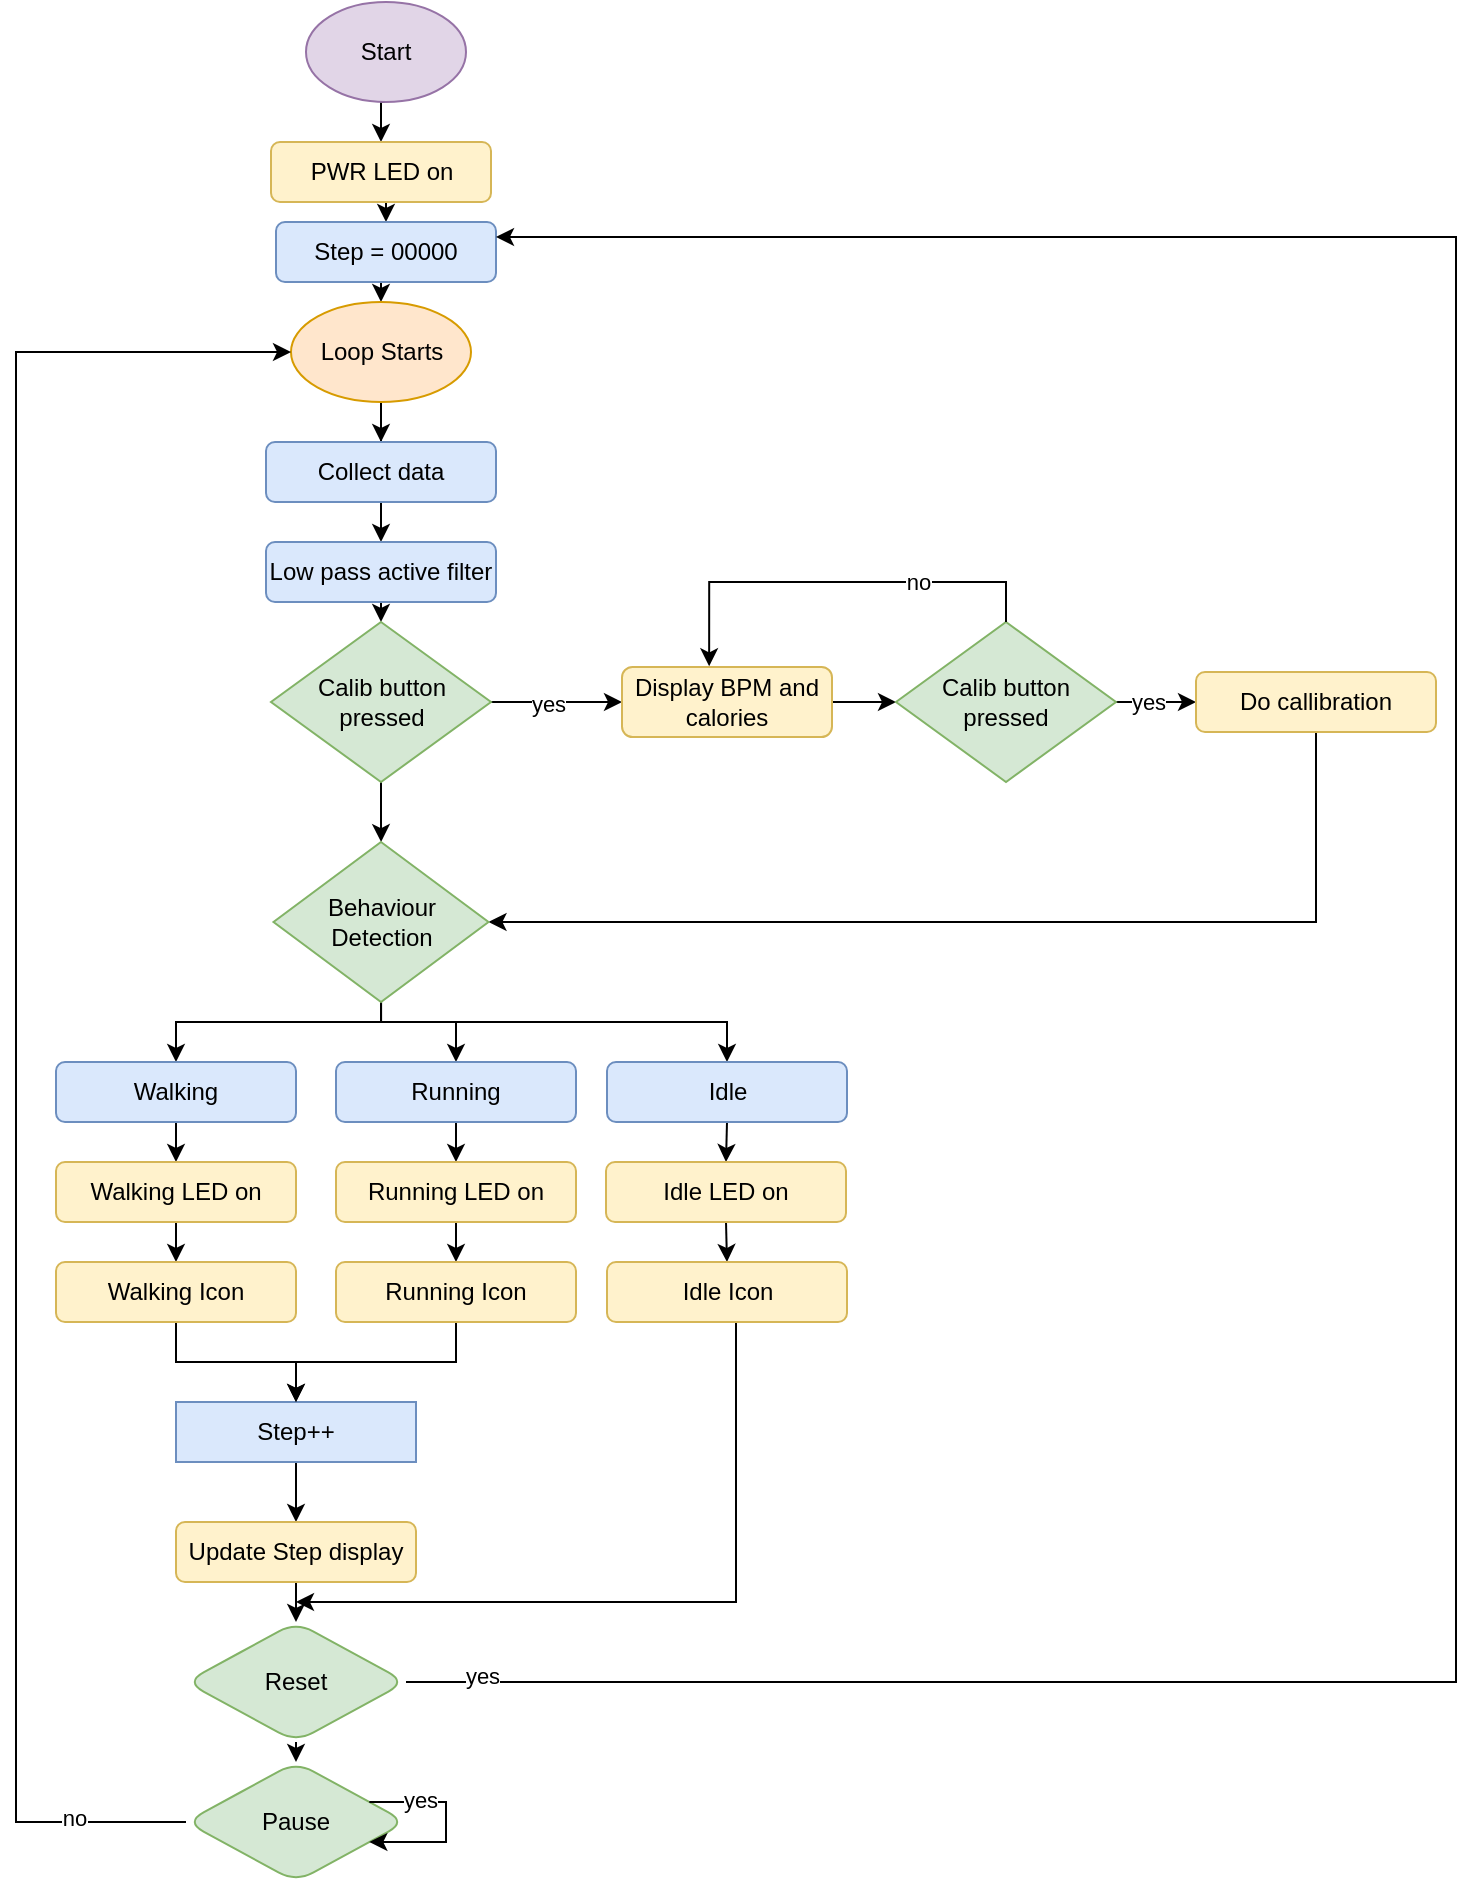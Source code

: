 <mxfile version="27.1.3">
  <diagram name="Page-1" id="IwC41dRis3YAnhS1ac5n">
    <mxGraphModel dx="1747" dy="1020" grid="1" gridSize="10" guides="1" tooltips="1" connect="1" arrows="1" fold="1" page="1" pageScale="1" pageWidth="850" pageHeight="1100" math="0" shadow="0">
      <root>
        <mxCell id="0" />
        <mxCell id="1" parent="0" />
        <mxCell id="wJpsAR9hwMZJK2QghNuJ-66" style="edgeStyle=orthogonalEdgeStyle;rounded=0;orthogonalLoop=1;jettySize=auto;html=1;exitX=0.5;exitY=1;exitDx=0;exitDy=0;entryX=0.5;entryY=0;entryDx=0;entryDy=0;" edge="1" parent="1" source="wJpsAR9hwMZJK2QghNuJ-2" target="wJpsAR9hwMZJK2QghNuJ-3">
          <mxGeometry relative="1" as="geometry" />
        </mxCell>
        <mxCell id="wJpsAR9hwMZJK2QghNuJ-2" value="Start" style="ellipse;whiteSpace=wrap;html=1;fillColor=#e1d5e7;strokeColor=#9673a6;" vertex="1" parent="1">
          <mxGeometry x="215" y="130" width="80" height="50" as="geometry" />
        </mxCell>
        <mxCell id="wJpsAR9hwMZJK2QghNuJ-64" style="edgeStyle=orthogonalEdgeStyle;rounded=0;orthogonalLoop=1;jettySize=auto;html=1;exitX=0.5;exitY=1;exitDx=0;exitDy=0;entryX=0.5;entryY=0;entryDx=0;entryDy=0;" edge="1" parent="1" source="wJpsAR9hwMZJK2QghNuJ-3" target="wJpsAR9hwMZJK2QghNuJ-4">
          <mxGeometry relative="1" as="geometry" />
        </mxCell>
        <mxCell id="wJpsAR9hwMZJK2QghNuJ-3" value="PWR LED on" style="rounded=1;whiteSpace=wrap;html=1;fillColor=#fff2cc;strokeColor=#d6b656;" vertex="1" parent="1">
          <mxGeometry x="197.5" y="200" width="110" height="30" as="geometry" />
        </mxCell>
        <mxCell id="wJpsAR9hwMZJK2QghNuJ-63" style="edgeStyle=orthogonalEdgeStyle;rounded=0;orthogonalLoop=1;jettySize=auto;html=1;exitX=0.5;exitY=1;exitDx=0;exitDy=0;entryX=0.5;entryY=0;entryDx=0;entryDy=0;" edge="1" parent="1" source="wJpsAR9hwMZJK2QghNuJ-4" target="wJpsAR9hwMZJK2QghNuJ-5">
          <mxGeometry relative="1" as="geometry" />
        </mxCell>
        <mxCell id="wJpsAR9hwMZJK2QghNuJ-4" value="Step = 00000" style="rounded=1;whiteSpace=wrap;html=1;fillColor=#dae8fc;strokeColor=#6c8ebf;" vertex="1" parent="1">
          <mxGeometry x="200" y="240" width="110" height="30" as="geometry" />
        </mxCell>
        <mxCell id="wJpsAR9hwMZJK2QghNuJ-62" style="edgeStyle=orthogonalEdgeStyle;rounded=0;orthogonalLoop=1;jettySize=auto;html=1;entryX=0.5;entryY=0;entryDx=0;entryDy=0;" edge="1" parent="1" source="wJpsAR9hwMZJK2QghNuJ-5" target="wJpsAR9hwMZJK2QghNuJ-6">
          <mxGeometry relative="1" as="geometry" />
        </mxCell>
        <mxCell id="wJpsAR9hwMZJK2QghNuJ-5" value="Loop Starts" style="ellipse;whiteSpace=wrap;html=1;fillColor=#ffe6cc;strokeColor=#d79b00;" vertex="1" parent="1">
          <mxGeometry x="207.5" y="280" width="90" height="50" as="geometry" />
        </mxCell>
        <mxCell id="wJpsAR9hwMZJK2QghNuJ-58" style="edgeStyle=orthogonalEdgeStyle;rounded=0;orthogonalLoop=1;jettySize=auto;html=1;exitX=0.5;exitY=1;exitDx=0;exitDy=0;entryX=0.5;entryY=0;entryDx=0;entryDy=0;" edge="1" parent="1" source="wJpsAR9hwMZJK2QghNuJ-6" target="wJpsAR9hwMZJK2QghNuJ-7">
          <mxGeometry relative="1" as="geometry" />
        </mxCell>
        <mxCell id="wJpsAR9hwMZJK2QghNuJ-6" value="Collect data" style="rounded=1;whiteSpace=wrap;html=1;fillColor=#dae8fc;strokeColor=#6c8ebf;" vertex="1" parent="1">
          <mxGeometry x="195" y="350" width="115" height="30" as="geometry" />
        </mxCell>
        <mxCell id="wJpsAR9hwMZJK2QghNuJ-57" style="edgeStyle=orthogonalEdgeStyle;rounded=0;orthogonalLoop=1;jettySize=auto;html=1;exitX=0.5;exitY=1;exitDx=0;exitDy=0;entryX=0.5;entryY=0;entryDx=0;entryDy=0;" edge="1" parent="1" source="wJpsAR9hwMZJK2QghNuJ-7" target="wJpsAR9hwMZJK2QghNuJ-8">
          <mxGeometry relative="1" as="geometry" />
        </mxCell>
        <mxCell id="wJpsAR9hwMZJK2QghNuJ-7" value="Low pass active filter" style="rounded=1;whiteSpace=wrap;html=1;fillColor=#dae8fc;strokeColor=#6c8ebf;" vertex="1" parent="1">
          <mxGeometry x="195" y="400" width="115" height="30" as="geometry" />
        </mxCell>
        <mxCell id="wJpsAR9hwMZJK2QghNuJ-10" style="edgeStyle=orthogonalEdgeStyle;rounded=0;orthogonalLoop=1;jettySize=auto;html=1;entryX=0;entryY=0.5;entryDx=0;entryDy=0;" edge="1" parent="1" source="wJpsAR9hwMZJK2QghNuJ-8" target="wJpsAR9hwMZJK2QghNuJ-11">
          <mxGeometry relative="1" as="geometry">
            <mxPoint x="420" y="480" as="targetPoint" />
          </mxGeometry>
        </mxCell>
        <mxCell id="wJpsAR9hwMZJK2QghNuJ-13" value="yes" style="edgeLabel;html=1;align=center;verticalAlign=middle;resizable=0;points=[];" vertex="1" connectable="0" parent="wJpsAR9hwMZJK2QghNuJ-10">
          <mxGeometry x="-0.15" y="-1" relative="1" as="geometry">
            <mxPoint as="offset" />
          </mxGeometry>
        </mxCell>
        <mxCell id="wJpsAR9hwMZJK2QghNuJ-20" value="" style="edgeStyle=orthogonalEdgeStyle;rounded=0;orthogonalLoop=1;jettySize=auto;html=1;" edge="1" parent="1" source="wJpsAR9hwMZJK2QghNuJ-8" target="wJpsAR9hwMZJK2QghNuJ-19">
          <mxGeometry relative="1" as="geometry" />
        </mxCell>
        <mxCell id="wJpsAR9hwMZJK2QghNuJ-8" value="Calib button pressed" style="rhombus;whiteSpace=wrap;html=1;fillColor=#d5e8d4;strokeColor=#82b366;" vertex="1" parent="1">
          <mxGeometry x="197.5" y="440" width="110" height="80" as="geometry" />
        </mxCell>
        <mxCell id="wJpsAR9hwMZJK2QghNuJ-16" style="edgeStyle=orthogonalEdgeStyle;rounded=0;orthogonalLoop=1;jettySize=auto;html=1;entryX=0;entryY=0.5;entryDx=0;entryDy=0;" edge="1" parent="1" source="wJpsAR9hwMZJK2QghNuJ-11" target="wJpsAR9hwMZJK2QghNuJ-15">
          <mxGeometry relative="1" as="geometry" />
        </mxCell>
        <mxCell id="wJpsAR9hwMZJK2QghNuJ-11" value="Display BPM and calories" style="rounded=1;whiteSpace=wrap;html=1;fillColor=#fff2cc;strokeColor=#d6b656;" vertex="1" parent="1">
          <mxGeometry x="373" y="462.5" width="105" height="35" as="geometry" />
        </mxCell>
        <mxCell id="wJpsAR9hwMZJK2QghNuJ-18" value="" style="edgeStyle=orthogonalEdgeStyle;rounded=0;orthogonalLoop=1;jettySize=auto;html=1;" edge="1" parent="1" source="wJpsAR9hwMZJK2QghNuJ-15" target="wJpsAR9hwMZJK2QghNuJ-17">
          <mxGeometry relative="1" as="geometry" />
        </mxCell>
        <mxCell id="wJpsAR9hwMZJK2QghNuJ-24" value="yes" style="edgeLabel;html=1;align=center;verticalAlign=middle;resizable=0;points=[];" vertex="1" connectable="0" parent="wJpsAR9hwMZJK2QghNuJ-18">
          <mxGeometry x="-0.23" relative="1" as="geometry">
            <mxPoint as="offset" />
          </mxGeometry>
        </mxCell>
        <mxCell id="wJpsAR9hwMZJK2QghNuJ-15" value="Calib button pressed" style="rhombus;whiteSpace=wrap;html=1;fillColor=#d5e8d4;strokeColor=#82b366;" vertex="1" parent="1">
          <mxGeometry x="510" y="440" width="110" height="80" as="geometry" />
        </mxCell>
        <mxCell id="wJpsAR9hwMZJK2QghNuJ-25" style="edgeStyle=orthogonalEdgeStyle;rounded=0;orthogonalLoop=1;jettySize=auto;html=1;entryX=1;entryY=0.5;entryDx=0;entryDy=0;" edge="1" parent="1" source="wJpsAR9hwMZJK2QghNuJ-17" target="wJpsAR9hwMZJK2QghNuJ-19">
          <mxGeometry relative="1" as="geometry">
            <Array as="points">
              <mxPoint x="720" y="590" />
            </Array>
          </mxGeometry>
        </mxCell>
        <mxCell id="wJpsAR9hwMZJK2QghNuJ-17" value="Do callibration" style="rounded=1;whiteSpace=wrap;html=1;fillColor=#fff2cc;strokeColor=#d6b656;" vertex="1" parent="1">
          <mxGeometry x="660" y="465" width="120" height="30" as="geometry" />
        </mxCell>
        <mxCell id="wJpsAR9hwMZJK2QghNuJ-29" style="edgeStyle=orthogonalEdgeStyle;rounded=0;orthogonalLoop=1;jettySize=auto;html=1;exitX=0.5;exitY=1;exitDx=0;exitDy=0;entryX=0.5;entryY=0;entryDx=0;entryDy=0;" edge="1" parent="1" source="wJpsAR9hwMZJK2QghNuJ-19" target="wJpsAR9hwMZJK2QghNuJ-26">
          <mxGeometry relative="1" as="geometry">
            <Array as="points">
              <mxPoint x="252" y="640" />
              <mxPoint x="150" y="640" />
            </Array>
          </mxGeometry>
        </mxCell>
        <mxCell id="wJpsAR9hwMZJK2QghNuJ-30" style="edgeStyle=orthogonalEdgeStyle;rounded=0;orthogonalLoop=1;jettySize=auto;html=1;exitX=0.5;exitY=1;exitDx=0;exitDy=0;entryX=0.5;entryY=0;entryDx=0;entryDy=0;" edge="1" parent="1" source="wJpsAR9hwMZJK2QghNuJ-19" target="wJpsAR9hwMZJK2QghNuJ-27">
          <mxGeometry relative="1" as="geometry">
            <Array as="points">
              <mxPoint x="252" y="640" />
              <mxPoint x="290" y="640" />
            </Array>
          </mxGeometry>
        </mxCell>
        <mxCell id="wJpsAR9hwMZJK2QghNuJ-31" style="edgeStyle=orthogonalEdgeStyle;rounded=0;orthogonalLoop=1;jettySize=auto;html=1;entryX=0.5;entryY=0;entryDx=0;entryDy=0;" edge="1" parent="1" source="wJpsAR9hwMZJK2QghNuJ-19" target="wJpsAR9hwMZJK2QghNuJ-28">
          <mxGeometry relative="1" as="geometry">
            <Array as="points">
              <mxPoint x="253" y="640" />
              <mxPoint x="426" y="640" />
            </Array>
          </mxGeometry>
        </mxCell>
        <mxCell id="wJpsAR9hwMZJK2QghNuJ-19" value="Behaviour Detection" style="rhombus;whiteSpace=wrap;html=1;fillColor=#d5e8d4;strokeColor=#82b366;" vertex="1" parent="1">
          <mxGeometry x="198.75" y="550" width="107.5" height="80" as="geometry" />
        </mxCell>
        <mxCell id="wJpsAR9hwMZJK2QghNuJ-21" style="edgeStyle=orthogonalEdgeStyle;rounded=0;orthogonalLoop=1;jettySize=auto;html=1;exitX=0.5;exitY=0;exitDx=0;exitDy=0;entryX=0.415;entryY=-0.01;entryDx=0;entryDy=0;entryPerimeter=0;" edge="1" parent="1" source="wJpsAR9hwMZJK2QghNuJ-15" target="wJpsAR9hwMZJK2QghNuJ-11">
          <mxGeometry relative="1" as="geometry" />
        </mxCell>
        <mxCell id="wJpsAR9hwMZJK2QghNuJ-22" value="no" style="edgeLabel;html=1;align=center;verticalAlign=middle;resizable=0;points=[];" vertex="1" connectable="0" parent="wJpsAR9hwMZJK2QghNuJ-21">
          <mxGeometry x="-0.394" relative="1" as="geometry">
            <mxPoint as="offset" />
          </mxGeometry>
        </mxCell>
        <mxCell id="wJpsAR9hwMZJK2QghNuJ-35" style="edgeStyle=orthogonalEdgeStyle;rounded=0;orthogonalLoop=1;jettySize=auto;html=1;exitX=0.5;exitY=1;exitDx=0;exitDy=0;entryX=0.5;entryY=0;entryDx=0;entryDy=0;" edge="1" parent="1" source="wJpsAR9hwMZJK2QghNuJ-26" target="wJpsAR9hwMZJK2QghNuJ-32">
          <mxGeometry relative="1" as="geometry" />
        </mxCell>
        <mxCell id="wJpsAR9hwMZJK2QghNuJ-26" value="Walking" style="rounded=1;whiteSpace=wrap;html=1;fillColor=#dae8fc;strokeColor=#6c8ebf;" vertex="1" parent="1">
          <mxGeometry x="90" y="660" width="120" height="30" as="geometry" />
        </mxCell>
        <mxCell id="wJpsAR9hwMZJK2QghNuJ-36" style="edgeStyle=orthogonalEdgeStyle;rounded=0;orthogonalLoop=1;jettySize=auto;html=1;exitX=0.5;exitY=1;exitDx=0;exitDy=0;entryX=0.5;entryY=0;entryDx=0;entryDy=0;" edge="1" parent="1" source="wJpsAR9hwMZJK2QghNuJ-27" target="wJpsAR9hwMZJK2QghNuJ-33">
          <mxGeometry relative="1" as="geometry" />
        </mxCell>
        <mxCell id="wJpsAR9hwMZJK2QghNuJ-27" value="Running" style="rounded=1;whiteSpace=wrap;html=1;fillColor=#dae8fc;strokeColor=#6c8ebf;" vertex="1" parent="1">
          <mxGeometry x="230" y="660" width="120" height="30" as="geometry" />
        </mxCell>
        <mxCell id="wJpsAR9hwMZJK2QghNuJ-37" style="edgeStyle=orthogonalEdgeStyle;rounded=0;orthogonalLoop=1;jettySize=auto;html=1;exitX=0.5;exitY=1;exitDx=0;exitDy=0;entryX=0.5;entryY=0;entryDx=0;entryDy=0;" edge="1" parent="1" source="wJpsAR9hwMZJK2QghNuJ-28" target="wJpsAR9hwMZJK2QghNuJ-34">
          <mxGeometry relative="1" as="geometry" />
        </mxCell>
        <mxCell id="wJpsAR9hwMZJK2QghNuJ-28" value="Idle" style="rounded=1;whiteSpace=wrap;html=1;fillColor=#dae8fc;strokeColor=#6c8ebf;" vertex="1" parent="1">
          <mxGeometry x="365.5" y="660" width="120" height="30" as="geometry" />
        </mxCell>
        <mxCell id="wJpsAR9hwMZJK2QghNuJ-72" style="edgeStyle=orthogonalEdgeStyle;rounded=0;orthogonalLoop=1;jettySize=auto;html=1;exitX=0.5;exitY=1;exitDx=0;exitDy=0;entryX=0.5;entryY=0;entryDx=0;entryDy=0;" edge="1" parent="1" source="wJpsAR9hwMZJK2QghNuJ-32" target="wJpsAR9hwMZJK2QghNuJ-67">
          <mxGeometry relative="1" as="geometry" />
        </mxCell>
        <mxCell id="wJpsAR9hwMZJK2QghNuJ-32" value="Walking LED on" style="rounded=1;whiteSpace=wrap;html=1;fillColor=#fff2cc;strokeColor=#d6b656;" vertex="1" parent="1">
          <mxGeometry x="90" y="710" width="120" height="30" as="geometry" />
        </mxCell>
        <mxCell id="wJpsAR9hwMZJK2QghNuJ-71" style="edgeStyle=orthogonalEdgeStyle;rounded=0;orthogonalLoop=1;jettySize=auto;html=1;exitX=0.5;exitY=1;exitDx=0;exitDy=0;entryX=0.5;entryY=0;entryDx=0;entryDy=0;" edge="1" parent="1" source="wJpsAR9hwMZJK2QghNuJ-33" target="wJpsAR9hwMZJK2QghNuJ-68">
          <mxGeometry relative="1" as="geometry" />
        </mxCell>
        <mxCell id="wJpsAR9hwMZJK2QghNuJ-33" value="Running LED on" style="rounded=1;whiteSpace=wrap;html=1;fillColor=#fff2cc;strokeColor=#d6b656;" vertex="1" parent="1">
          <mxGeometry x="230" y="710" width="120" height="30" as="geometry" />
        </mxCell>
        <mxCell id="wJpsAR9hwMZJK2QghNuJ-70" style="edgeStyle=orthogonalEdgeStyle;rounded=0;orthogonalLoop=1;jettySize=auto;html=1;exitX=0.5;exitY=1;exitDx=0;exitDy=0;entryX=0.5;entryY=0;entryDx=0;entryDy=0;" edge="1" parent="1" source="wJpsAR9hwMZJK2QghNuJ-34" target="wJpsAR9hwMZJK2QghNuJ-69">
          <mxGeometry relative="1" as="geometry" />
        </mxCell>
        <mxCell id="wJpsAR9hwMZJK2QghNuJ-34" value="Idle LED on" style="rounded=1;whiteSpace=wrap;html=1;fillColor=#fff2cc;strokeColor=#d6b656;" vertex="1" parent="1">
          <mxGeometry x="365" y="710" width="120" height="30" as="geometry" />
        </mxCell>
        <mxCell id="wJpsAR9hwMZJK2QghNuJ-43" style="edgeStyle=orthogonalEdgeStyle;rounded=0;orthogonalLoop=1;jettySize=auto;html=1;exitX=0.5;exitY=1;exitDx=0;exitDy=0;entryX=0.5;entryY=0;entryDx=0;entryDy=0;" edge="1" parent="1" source="wJpsAR9hwMZJK2QghNuJ-40" target="wJpsAR9hwMZJK2QghNuJ-42">
          <mxGeometry relative="1" as="geometry" />
        </mxCell>
        <mxCell id="wJpsAR9hwMZJK2QghNuJ-40" value="Step++" style="rounded=0;whiteSpace=wrap;html=1;fillColor=#dae8fc;strokeColor=#6c8ebf;" vertex="1" parent="1">
          <mxGeometry x="150" y="830" width="120" height="30" as="geometry" />
        </mxCell>
        <mxCell id="wJpsAR9hwMZJK2QghNuJ-75" style="edgeStyle=orthogonalEdgeStyle;rounded=0;orthogonalLoop=1;jettySize=auto;html=1;exitX=0.5;exitY=1;exitDx=0;exitDy=0;entryX=0.5;entryY=0;entryDx=0;entryDy=0;" edge="1" parent="1" source="wJpsAR9hwMZJK2QghNuJ-42" target="wJpsAR9hwMZJK2QghNuJ-45">
          <mxGeometry relative="1" as="geometry" />
        </mxCell>
        <mxCell id="wJpsAR9hwMZJK2QghNuJ-42" value="Update Step display" style="rounded=1;whiteSpace=wrap;html=1;fillColor=#fff2cc;strokeColor=#d6b656;" vertex="1" parent="1">
          <mxGeometry x="150" y="890" width="120" height="30" as="geometry" />
        </mxCell>
        <mxCell id="wJpsAR9hwMZJK2QghNuJ-50" style="edgeStyle=orthogonalEdgeStyle;rounded=0;orthogonalLoop=1;jettySize=auto;html=1;exitX=0.5;exitY=1;exitDx=0;exitDy=0;entryX=0.5;entryY=0;entryDx=0;entryDy=0;" edge="1" parent="1" source="wJpsAR9hwMZJK2QghNuJ-45" target="wJpsAR9hwMZJK2QghNuJ-47">
          <mxGeometry relative="1" as="geometry" />
        </mxCell>
        <mxCell id="wJpsAR9hwMZJK2QghNuJ-55" style="edgeStyle=orthogonalEdgeStyle;rounded=0;orthogonalLoop=1;jettySize=auto;html=1;exitX=1;exitY=0.5;exitDx=0;exitDy=0;entryX=1;entryY=0.25;entryDx=0;entryDy=0;" edge="1" parent="1" source="wJpsAR9hwMZJK2QghNuJ-45" target="wJpsAR9hwMZJK2QghNuJ-4">
          <mxGeometry relative="1" as="geometry">
            <Array as="points">
              <mxPoint x="790" y="970" />
              <mxPoint x="790" y="248" />
            </Array>
          </mxGeometry>
        </mxCell>
        <mxCell id="wJpsAR9hwMZJK2QghNuJ-56" value="yes" style="edgeLabel;html=1;align=center;verticalAlign=middle;resizable=0;points=[];" vertex="1" connectable="0" parent="wJpsAR9hwMZJK2QghNuJ-55">
          <mxGeometry x="-0.957" y="3" relative="1" as="geometry">
            <mxPoint x="1" as="offset" />
          </mxGeometry>
        </mxCell>
        <mxCell id="wJpsAR9hwMZJK2QghNuJ-45" value="Reset" style="rhombus;whiteSpace=wrap;html=1;rounded=1;fillColor=#d5e8d4;strokeColor=#82b366;" vertex="1" parent="1">
          <mxGeometry x="155" y="940" width="110" height="60" as="geometry" />
        </mxCell>
        <mxCell id="wJpsAR9hwMZJK2QghNuJ-53" style="edgeStyle=orthogonalEdgeStyle;rounded=0;orthogonalLoop=1;jettySize=auto;html=1;exitX=0;exitY=0.5;exitDx=0;exitDy=0;entryX=0;entryY=0.5;entryDx=0;entryDy=0;" edge="1" parent="1" source="wJpsAR9hwMZJK2QghNuJ-47" target="wJpsAR9hwMZJK2QghNuJ-5">
          <mxGeometry relative="1" as="geometry">
            <Array as="points">
              <mxPoint x="70" y="1040" />
              <mxPoint x="70" y="305" />
            </Array>
          </mxGeometry>
        </mxCell>
        <mxCell id="wJpsAR9hwMZJK2QghNuJ-54" value="no" style="edgeLabel;html=1;align=center;verticalAlign=middle;resizable=0;points=[];" vertex="1" connectable="0" parent="wJpsAR9hwMZJK2QghNuJ-53">
          <mxGeometry x="-0.883" y="-2" relative="1" as="geometry">
            <mxPoint as="offset" />
          </mxGeometry>
        </mxCell>
        <mxCell id="wJpsAR9hwMZJK2QghNuJ-47" value="Pause" style="rhombus;whiteSpace=wrap;html=1;rounded=1;fillColor=#d5e8d4;strokeColor=#82b366;" vertex="1" parent="1">
          <mxGeometry x="155" y="1010" width="110" height="60" as="geometry" />
        </mxCell>
        <mxCell id="wJpsAR9hwMZJK2QghNuJ-51" style="edgeStyle=orthogonalEdgeStyle;rounded=0;orthogonalLoop=1;jettySize=auto;html=1;" edge="1" parent="1" source="wJpsAR9hwMZJK2QghNuJ-47" target="wJpsAR9hwMZJK2QghNuJ-47">
          <mxGeometry relative="1" as="geometry" />
        </mxCell>
        <mxCell id="wJpsAR9hwMZJK2QghNuJ-52" value="yes" style="edgeLabel;html=1;align=center;verticalAlign=middle;resizable=0;points=[];" vertex="1" connectable="0" parent="wJpsAR9hwMZJK2QghNuJ-51">
          <mxGeometry x="-0.466" y="1" relative="1" as="geometry">
            <mxPoint x="-1" as="offset" />
          </mxGeometry>
        </mxCell>
        <mxCell id="wJpsAR9hwMZJK2QghNuJ-73" style="edgeStyle=orthogonalEdgeStyle;rounded=0;orthogonalLoop=1;jettySize=auto;html=1;entryX=0.5;entryY=0;entryDx=0;entryDy=0;" edge="1" parent="1" source="wJpsAR9hwMZJK2QghNuJ-67" target="wJpsAR9hwMZJK2QghNuJ-40">
          <mxGeometry relative="1" as="geometry" />
        </mxCell>
        <mxCell id="wJpsAR9hwMZJK2QghNuJ-67" value="Walking Icon" style="rounded=1;whiteSpace=wrap;html=1;fillColor=#fff2cc;strokeColor=#d6b656;" vertex="1" parent="1">
          <mxGeometry x="90" y="760" width="120" height="30" as="geometry" />
        </mxCell>
        <mxCell id="wJpsAR9hwMZJK2QghNuJ-74" style="edgeStyle=orthogonalEdgeStyle;rounded=0;orthogonalLoop=1;jettySize=auto;html=1;entryX=0.5;entryY=0;entryDx=0;entryDy=0;" edge="1" parent="1" source="wJpsAR9hwMZJK2QghNuJ-68" target="wJpsAR9hwMZJK2QghNuJ-40">
          <mxGeometry relative="1" as="geometry" />
        </mxCell>
        <mxCell id="wJpsAR9hwMZJK2QghNuJ-68" value="Running Icon" style="rounded=1;whiteSpace=wrap;html=1;fillColor=#fff2cc;strokeColor=#d6b656;" vertex="1" parent="1">
          <mxGeometry x="230" y="760" width="120" height="30" as="geometry" />
        </mxCell>
        <mxCell id="wJpsAR9hwMZJK2QghNuJ-76" style="edgeStyle=orthogonalEdgeStyle;rounded=0;orthogonalLoop=1;jettySize=auto;html=1;" edge="1" parent="1" source="wJpsAR9hwMZJK2QghNuJ-69">
          <mxGeometry relative="1" as="geometry">
            <mxPoint x="210" y="930" as="targetPoint" />
            <Array as="points">
              <mxPoint x="430" y="930" />
            </Array>
          </mxGeometry>
        </mxCell>
        <mxCell id="wJpsAR9hwMZJK2QghNuJ-69" value="Idle Icon" style="rounded=1;whiteSpace=wrap;html=1;fillColor=#fff2cc;strokeColor=#d6b656;" vertex="1" parent="1">
          <mxGeometry x="365.5" y="760" width="120" height="30" as="geometry" />
        </mxCell>
      </root>
    </mxGraphModel>
  </diagram>
</mxfile>
